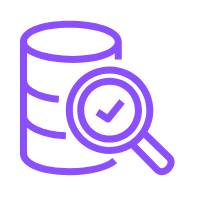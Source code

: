 <mxfile 
  version="25.0.2"
  >
  <diagram
    name="-"
    >
    <mxGraphModel
      grid="1" 
      gridSize="10" 
      guides="1" 
      tooltips="1" 
      connect="1" 
      arrows="1" 
      fold="1" 
      page="1" 
      pageScale="1" 
      pageWidth="1" 
      pageHeight="1" 
      math="0" 
      shadow="0"
      >
      <root>
        <mxCell
          id="page"
          />
        <mxCell
          id="root" 
          parent="page"
          />
        <mxCell
          style="verticalAlign=top;aspect=fixed;align=center;spacingLeft=5;spacingRight=5;spacingBottom=5;strokeColor=none;" 
          id="shape_" 
          parent="root" 
          value=" " 
          vertex="1"
          >
          <mxGeometry
            as="geometry" 
            width="98" 
            height="98" 
            x="0" 
            y="0"
            />
          </mxCell>
        <mxCell
          style="sketch=0;outlineConnect=0;fontColor=#232F3E;gradientColor=none;fillColor=#8C4FFF;strokeColor=none;dashed=0;verticalLabelPosition=bottom;verticalAlign=top;align=center;html=1;fontSize=12;fontStyle=0;aspect=fixed;pointerEvents=1;shape=mxgraph.aws4.aws_glue_data_quality;" 
          id="glue_data_quality_" 
          parent="shape_" 
          value=" " 
          vertex="1"
          >
          <mxGeometry
            width="78" 
            height="78" 
            as="geometry" 
            x="10" 
            y="10"
            />
          </mxCell>
        </root>
      </mxGraphModel>
    </diagram>
  </mxfile>